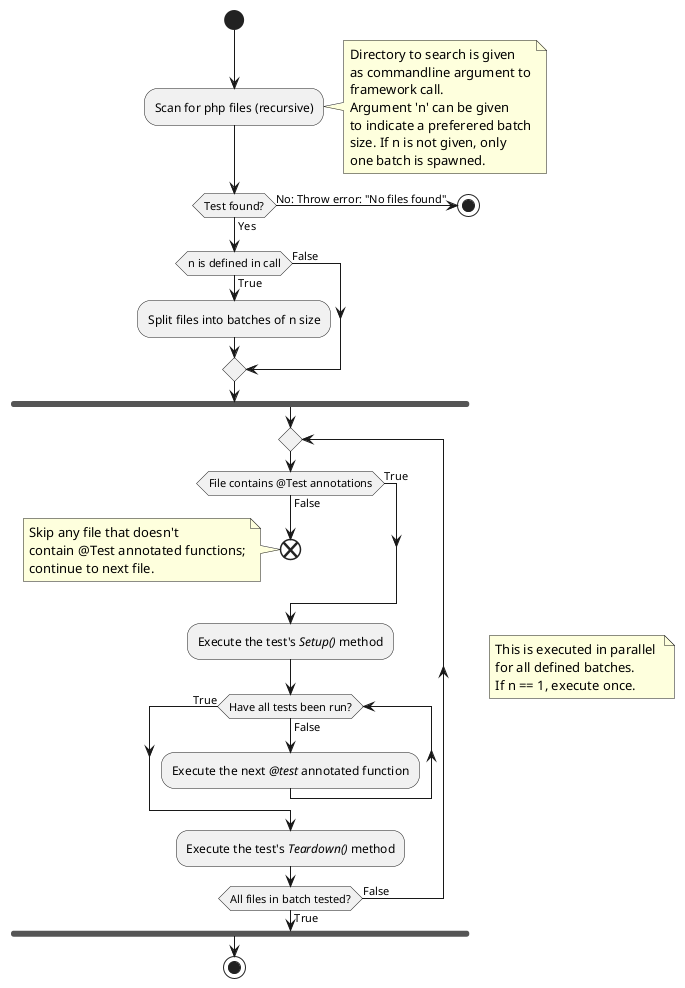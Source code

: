 @startuml Execute functional tests activity diagram
start

:Scan for php files (recursive);

note right
    Directory to search is given
    as commandline argument to
    framework call.
    Argument 'n' can be given
    to indicate a preferered batch
    size. If n is not given, only
    one batch is spawned.
end note

if (Test found?) then (No: Throw error: "No files found")
    stop
else (Yes)
endif

if (n is defined in call) then (True)
    :Split files into batches of n size;
else (False)
endif

fork
    repeat
        if (File contains @Test annotations) then (False)
            end
            note left
                Skip any file that doesn't
                contain @Test annotated functions;
                continue to next file.
            end note
        else (True)
        endif
        :Execute the test's <i>Setup()</i> method;
        while (Have all tests been run?) is (False)
            :Execute the next <i>@test</i> annotated function;
        endwhile (True) 
        :Execute the test's <i>Teardown()</i> method;
    repeat while (All files in batch tested?) is (False) not (True)
end fork

note right
    This is executed in parallel 
    for all defined batches. 
    If n == 1, execute once.
end note

stop
@enduml